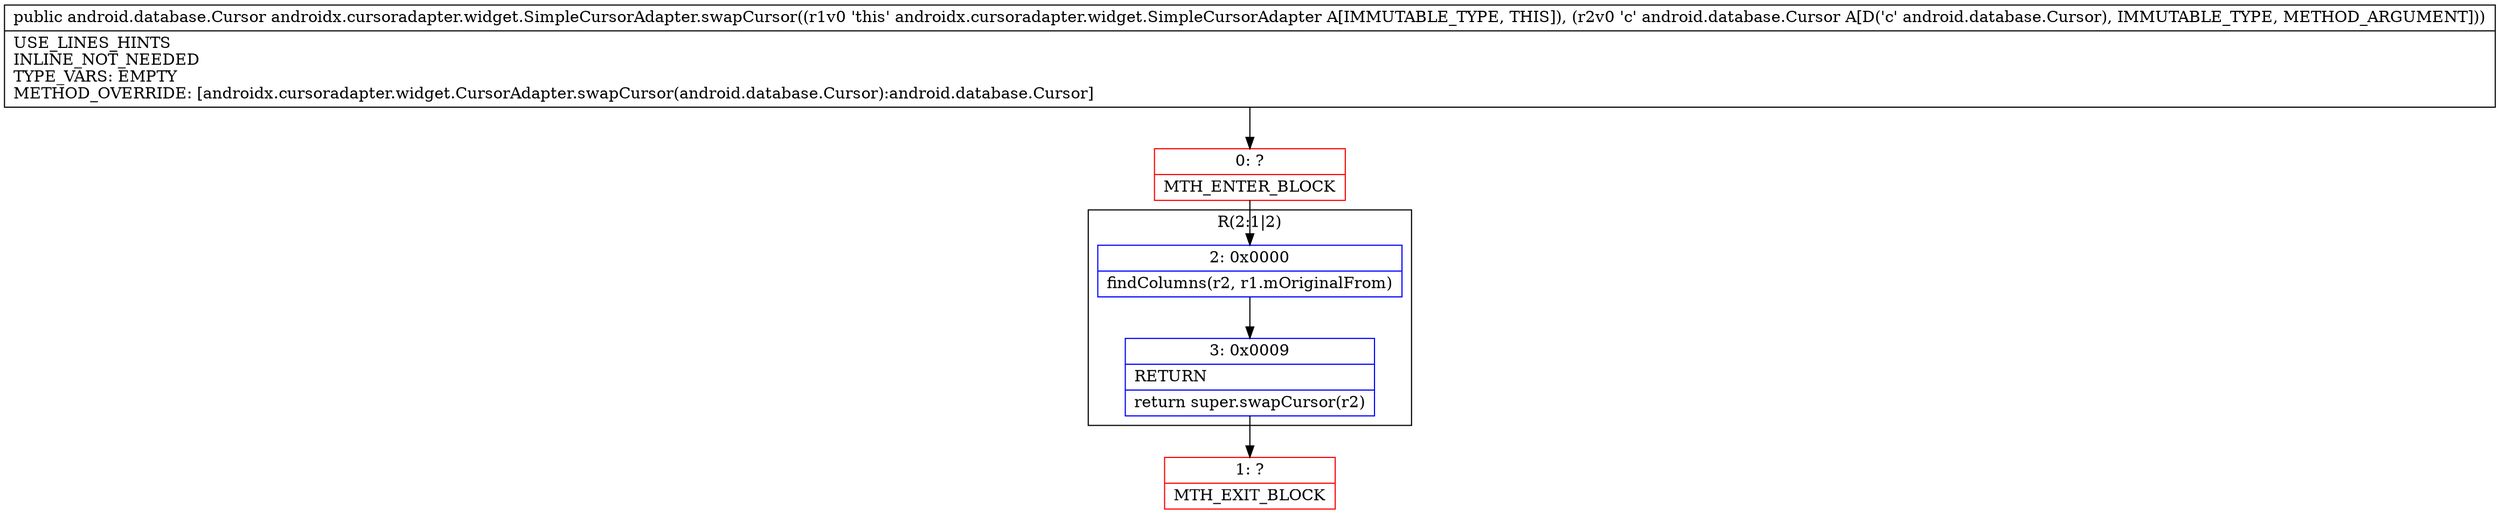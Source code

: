 digraph "CFG forandroidx.cursoradapter.widget.SimpleCursorAdapter.swapCursor(Landroid\/database\/Cursor;)Landroid\/database\/Cursor;" {
subgraph cluster_Region_319977682 {
label = "R(2:1|2)";
node [shape=record,color=blue];
Node_2 [shape=record,label="{2\:\ 0x0000|findColumns(r2, r1.mOriginalFrom)\l}"];
Node_3 [shape=record,label="{3\:\ 0x0009|RETURN\l|return super.swapCursor(r2)\l}"];
}
Node_0 [shape=record,color=red,label="{0\:\ ?|MTH_ENTER_BLOCK\l}"];
Node_1 [shape=record,color=red,label="{1\:\ ?|MTH_EXIT_BLOCK\l}"];
MethodNode[shape=record,label="{public android.database.Cursor androidx.cursoradapter.widget.SimpleCursorAdapter.swapCursor((r1v0 'this' androidx.cursoradapter.widget.SimpleCursorAdapter A[IMMUTABLE_TYPE, THIS]), (r2v0 'c' android.database.Cursor A[D('c' android.database.Cursor), IMMUTABLE_TYPE, METHOD_ARGUMENT]))  | USE_LINES_HINTS\lINLINE_NOT_NEEDED\lTYPE_VARS: EMPTY\lMETHOD_OVERRIDE: [androidx.cursoradapter.widget.CursorAdapter.swapCursor(android.database.Cursor):android.database.Cursor]\l}"];
MethodNode -> Node_0;Node_2 -> Node_3;
Node_3 -> Node_1;
Node_0 -> Node_2;
}

